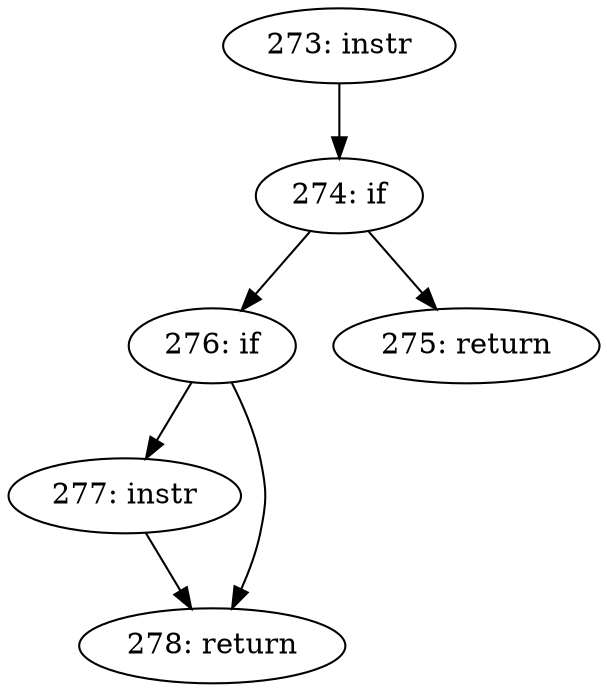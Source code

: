 digraph CFG_sk_mem_reclaim {
273 [label="273: instr"]
	273 -> 274
274 [label="274: if"]
	274 -> 276
	274 -> 275
275 [label="275: return"]
	
276 [label="276: if"]
	276 -> 277
	276 -> 278
277 [label="277: instr"]
	277 -> 278
278 [label="278: return"]
	
}
